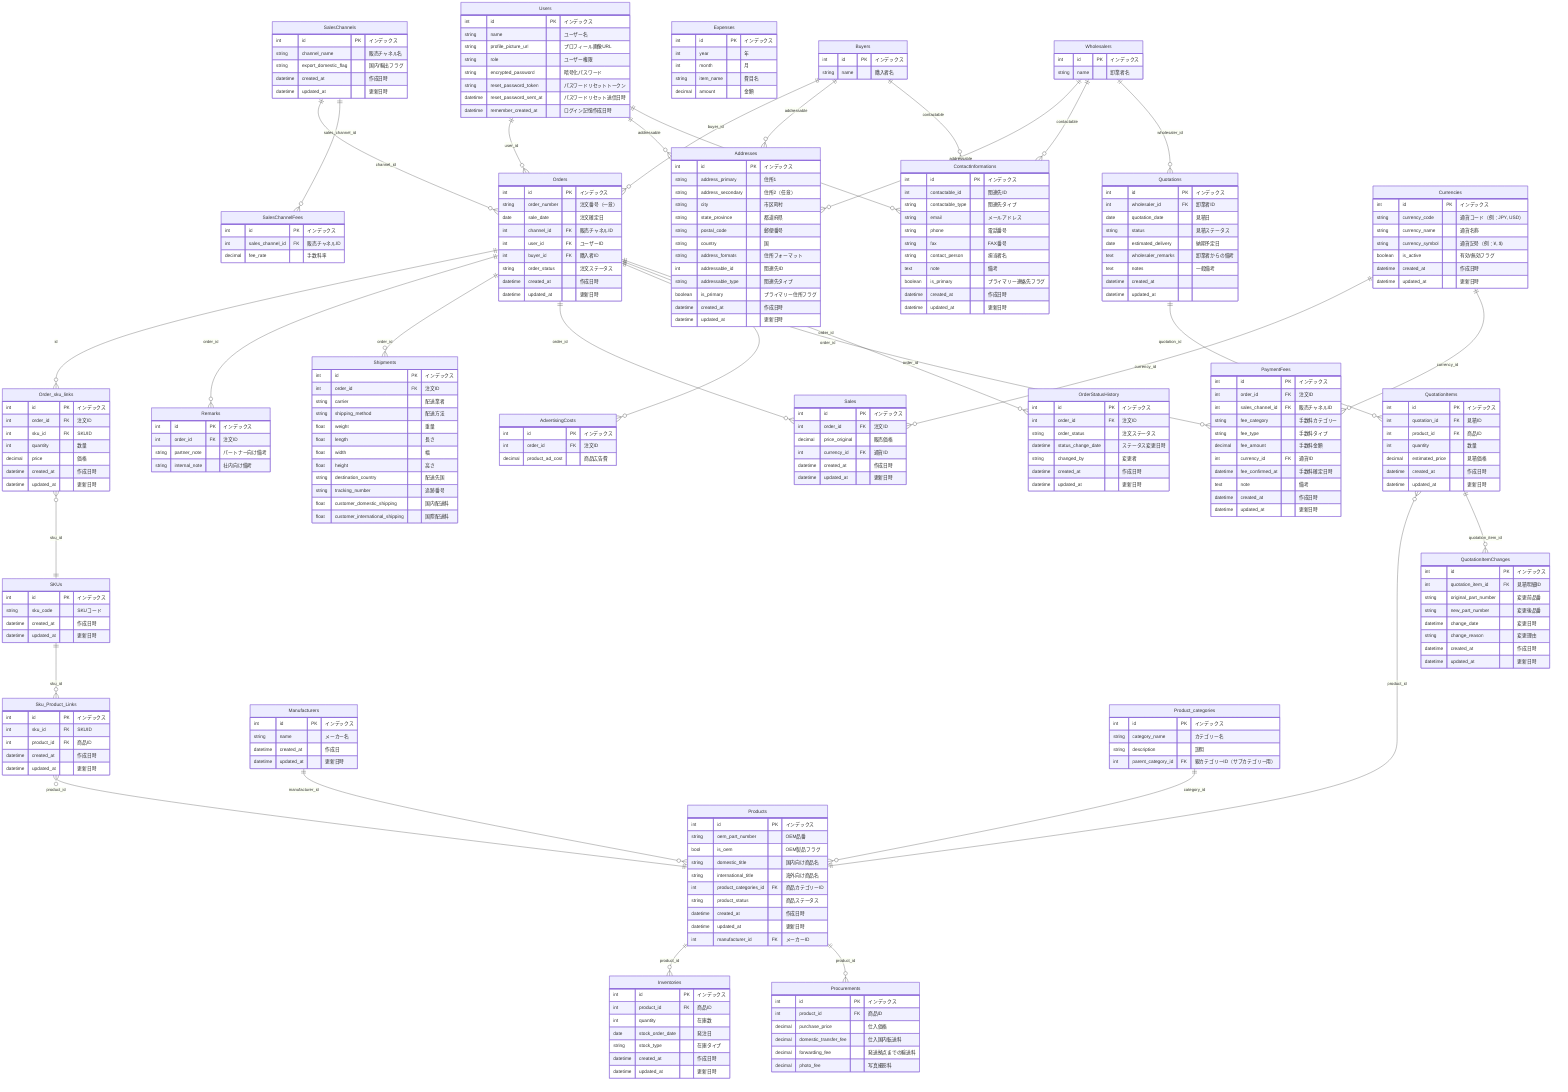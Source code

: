 erDiagram
    Orders {
        int id PK "インデックス"
        string order_number "注文番号（一意）"
        date sale_date "注文確定日"
        int channel_id FK "販売チャネルID"
        int user_id FK "ユーザーID"
        int buyer_id FK "購入者ID"
        string order_status "注文ステータス"
        datetime created_at "作成日時"
        datetime updated_at "更新日時"
    }

    Order_sku_links {
        int id PK "インデックス"
        int order_id FK "注文ID"
        int sku_id FK "SKUID"
        int quantity "数量"
        decimal price "価格"
        datetime created_at "作成日時"
        datetime updated_at "更新日時"
    }

    OrderStatusHistory {
        int id PK "インデックス"
        int order_id FK "注文ID"
        string order_status "注文ステータス"
        datetime status_change_date "ステータス変更日時"
        string changed_by "変更者"
        datetime created_at "作成日時"
        datetime updated_at "更新日時"
    }

    SalesChannels {
        int id PK "インデックス"
        string channel_name "販売チャネル名"
        string export_domestic_flag "国内/輸出フラグ"
        datetime created_at "作成日時"
        datetime updated_at "更新日時"
    }

    Buyers {
        int id PK "インデックス"
        string name "購入者名"
    }

    Addresses {
        int id PK "インデックス"
        string address_primary "住所1"
        string address_secondary "住所2（任意）"
        string city "市区町村"
        string state_province "都道府県"
        string postal_code "郵便番号"
        string country "国"
        string address_formats "住所フォーマット"
        int addressable_id "関連先ID"
        string addressable_type "関連先タイプ"
        boolean is_primary "プライマリー住所フラグ"
        datetime created_at "作成日時"
        datetime updated_at "更新日時"
    }

    SKUs {
        int id PK "インデックス"
        string sku_code "SKUコード"
        datetime created_at "作成日時"
        datetime updated_at "更新日時"
    }

    Sku_Product_Links {
        int id PK "インデックス"
        int sku_id FK "SKUID"
        int product_id FK "商品ID"
        datetime created_at "作成日時"
        datetime updated_at "更新日時"
    }

    Products {
        int id PK "インデックス"
        string oem_part_number "OEM品番"
        bool is_oem "OEM製品フラグ"
        string domestic_title "国内向け商品名"
        string international_title "海外向け商品名"
        int product_categories_id FK "商品カテゴリーID"
        string product_status "商品ステータス"
        datetime created_at "作成日時"
        datetime updated_at "更新日時"
        int manufacturer_id FK "メーカーID"
    }

    Manufacturers {
        int id PK "インデックス"
        string name "メーカー名"
        datetime created_at "作成日"
        datetime updated_at "更新日時"
    }

    Inventories {
        int id PK "インデックス"
        int product_id FK "商品ID"
        int quantity "在庫数"
        date stock_order_date "発注日"
        string stock_type "在庫タイプ"
        datetime created_at "作成日時"
        datetime updated_at "更新日時"
    }

    Product_categories {
        int id PK "インデックス"
        string category_name "カテゴリー名"
        string description "説明"
        int parent_category_id FK "親カテゴリーID（サブカテゴリー用）"
    }

    Shipments {
        int id PK "インデックス"
        int order_id FK "注文ID"
        string carrier "配送業者"
        string shipping_method "配送方法"
        float weight "重量"
        float length "長さ"
        float width "幅"
        float height "高さ"
        string destination_country "配送先国"
        string tracking_number "追跡番号"
        float customer_domestic_shipping "国内配送料"
        float customer_international_shipping "国際配送料"
    }

    Procurements {
        int id PK "インデックス"
        int product_id FK "商品ID"
        decimal purchase_price "仕入価格"
        decimal domestic_transfer_fee "仕入国内転送料"
        decimal forwarding_fee "発送拠点までの輸送料"
        decimal photo_fee "写真撮影料"
    }

    Sales {
        int id PK "インデックス"
        int order_id FK "注文ID"
        decimal price_original "販売価格"
        int currency_id FK "通貨ID"
        datetime created_at "作成日時"
        datetime updated_at "更新日時"
    }



    SalesChannelFees {
        int id PK "インデックス"
        int sales_channel_id FK "販売チャネルID"
        decimal fee_rate "手数料率"
    }

    PaymentFees {
        int id PK "インデックス"
        int order_id FK "注文ID"
        int sales_channel_id FK "販売チャネルID"
        string fee_category "手数料カテゴリー"
        string fee_type "手数料タイプ"
        decimal fee_amount "手数料金額"
        int currency_id FK "通貨ID"
        datetime fee_confirmed_at "手数料確定日時"
        text note "備考"
        datetime created_at "作成日時"
        datetime updated_at "更新日時"
    }

    Expenses {
        int id PK "インデックス"
        int year "年"
        int month "月"
        string item_name "費目名"
        decimal amount "金額"
    }

    AdvertisingCosts {
        int id PK "インデックス"
        int order_id FK "注文ID"
        decimal product_ad_cost "商品広告費"
    }

    Users {
        int id PK "インデックス"
        string name "ユーザー名"
        string profile_picture_url "プロフィール画像URL"
        string role "ユーザー権限"
        string encrypted_password "暗号化パスワード"
        string reset_password_token "パスワードリセットトークン"
        datetime reset_password_sent_at "パスワードリセット送信日時"
        datetime remember_created_at "ログイン記憶作成日時"
    }

    Remarks {
        int id PK "インデックス"
        int order_id FK "注文ID"
        string partner_note "パートナー向け備考"
        string internal_note "社内向け備考"
    }

    Quotations {
        int id PK "インデックス"
        int wholesaler_id FK "卸業者ID"
        date quotation_date "見積日"
        string status "見積ステータス"
        date estimated_delivery "納期予定日"
        text wholesaler_remarks "卸業者からの備考"
        text notes "一般備考"
        datetime created_at
        datetime updated_at
    }

    Wholesalers {
        int id PK "インデックス"
        string name "卸業者名"
    }

    QuotationItems {
        int id PK "インデックス"
        int quotation_id FK "見積ID"
        int product_id FK "商品ID"
        int quantity "数量"
        decimal estimated_price "見積価格"
        datetime created_at "作成日時"
        datetime updated_at "更新日時"
    }

    QuotationItemChanges {
        int id PK "インデックス"
        int quotation_item_id FK "見積明細ID"
        string original_part_number "変更前品番"
        string new_part_number "変更後品番"
        datetime change_date "変更日時"
        string change_reason "変更理由"
        datetime created_at "作成日時"
        datetime updated_at "更新日時"
    }

    SalesChannels ||--o{ Orders : "channel_id"
    Orders ||--o{ Order_sku_links : "id"
    Order_sku_links }o--|| SKUs : "sku_id"
    Orders ||--o{ Remarks : "order_id"
    Users ||--o{ Orders : "user_id"
    Buyers ||--o{ Orders : "buyer_id"
    Users ||--o{ Addresses : "addressable"
    Users ||--o{ ContactInformations : "contactable"
    Buyers ||--o{ Addresses : "addressable"
    Buyers ||--o{ ContactInformations : "contactable"
    Wholesalers ||--o{ Addresses : "addressable"
    Wholesalers ||--o{ ContactInformations : "contactable"
    SKUs ||--o{ Sku_Product_Links : "sku_id"
    Sku_Product_Links }o--|| Products : "product_id"
    Products ||--o{  Inventories: "product_id"
    Orders ||--o{ Shipments : "order_id"
    Orders ||--o{ Sales : "order_id"
    SalesChannels ||--o{ SalesChannelFees : "sales_channel_id"
    Orders ||--o{ PaymentFees : "order_id"
    Orders ||--o{ AdvertisingCosts : "order_id"
    Product_categories ||--o{ Products : "category_id"
    Wholesalers ||--o{ Quotations : "wholesaler_id"
    Quotations ||--o{ QuotationItems : "quotation_id"
    QuotationItems }o--|| Products : "product_id"
    QuotationItems ||--o{ QuotationItemChanges : "quotation_item_id"
    Orders ||--o{ OrderStatusHistory : "order_id"
    Manufacturers ||--o{ Products : "manufacturer_id"
    Products ||--o{ Procurements : "product_id"

    Currencies {
        int id PK "インデックス"
        string currency_code "通貨コード（例：JPY, USD）"
        string currency_name "通貨名称"
        string currency_symbol "通貨記号（例：¥, $）"
        boolean is_active "有効/無効フラグ"
        datetime created_at "作成日時"
        datetime updated_at "更新日時"
    }

    Currencies ||--o{ Sales : "currency_id"
    Currencies ||--o{ PaymentFees : "currency_id"

    ContactInformations {
        int id PK "インデックス"
        int contactable_id "関連先ID"
        string contactable_type "関連先タイプ"
        string email "メールアドレス"
        string phone "電話番号"
        string fax "FAX番号"
        string contact_person "担当者名"
        text note "備考"
        boolean is_primary "プライマリー連絡先フラグ"
        datetime created_at "作成日時"
        datetime updated_at "更新日時"
    }